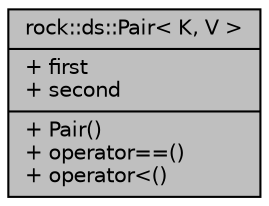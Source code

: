 digraph "rock::ds::Pair&lt; K, V &gt;"
{
 // LATEX_PDF_SIZE
  edge [fontname="Helvetica",fontsize="10",labelfontname="Helvetica",labelfontsize="10"];
  node [fontname="Helvetica",fontsize="10",shape=record];
  Node1 [label="{rock::ds::Pair\< K, V \>\n|+ first\l+ second\l|+ Pair()\l+ operator==()\l+ operator\<()\l}",height=0.2,width=0.4,color="black", fillcolor="grey75", style="filled", fontcolor="black",tooltip=" "];
}
